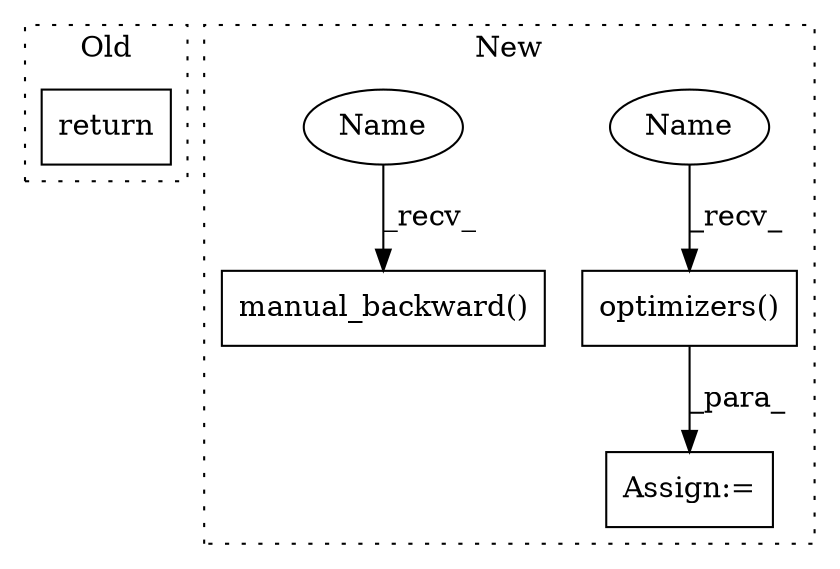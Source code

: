 digraph G {
subgraph cluster0 {
1 [label="return" a="93" s="7108" l="7" shape="box"];
label = "Old";
style="dotted";
}
subgraph cluster1 {
2 [label="manual_backward()" a="75" s="7089,7116" l="21,1" shape="box"];
3 [label="optimizers()" a="75" s="5384" l="17" shape="box"];
4 [label="Assign:=" a="68" s="5368" l="16" shape="box"];
5 [label="Name" a="87" s="5384" l="4" shape="ellipse"];
6 [label="Name" a="87" s="7089" l="4" shape="ellipse"];
label = "New";
style="dotted";
}
3 -> 4 [label="_para_"];
5 -> 3 [label="_recv_"];
6 -> 2 [label="_recv_"];
}